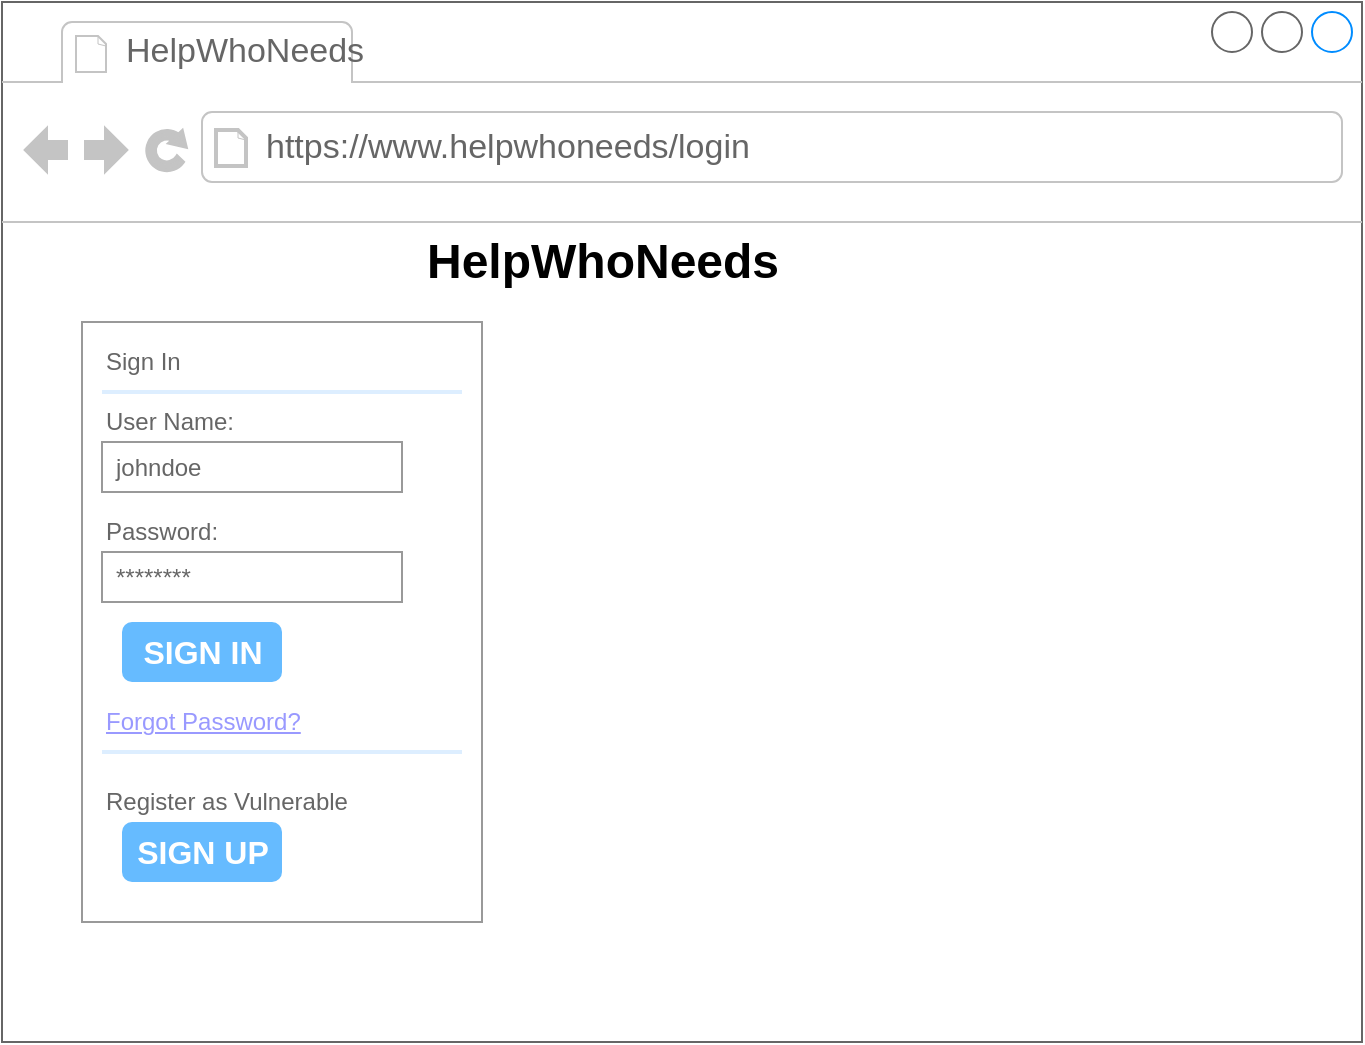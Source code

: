 <mxfile version="13.11.0" type="github"><diagram id="QATfkrZKsW3ls0RMzIdt" name="Page-1"><mxGraphModel dx="1662" dy="762" grid="1" gridSize="10" guides="1" tooltips="1" connect="1" arrows="1" fold="1" page="1" pageScale="1" pageWidth="850" pageHeight="1100" math="0" shadow="0"><root><mxCell id="0"/><mxCell id="1" parent="0"/><mxCell id="75DFTN5eGFIfiftZsG4f-1" value="" style="strokeWidth=1;shadow=0;dashed=0;align=center;html=1;shape=mxgraph.mockup.containers.browserWindow;rSize=0;strokeColor=#666666;strokeColor2=#008cff;strokeColor3=#c4c4c4;mainText=,;recursiveResize=0;" parent="1" vertex="1"><mxGeometry x="80" y="40" width="680" height="520" as="geometry"/></mxCell><mxCell id="75DFTN5eGFIfiftZsG4f-2" value="HelpWhoNeeds" style="strokeWidth=1;shadow=0;dashed=0;align=center;html=1;shape=mxgraph.mockup.containers.anchor;fontSize=17;fontColor=#666666;align=left;" parent="75DFTN5eGFIfiftZsG4f-1" vertex="1"><mxGeometry x="60" y="12" width="110" height="26" as="geometry"/></mxCell><mxCell id="75DFTN5eGFIfiftZsG4f-3" value="https://www.helpwhoneeds/login" style="strokeWidth=1;shadow=0;dashed=0;align=center;html=1;shape=mxgraph.mockup.containers.anchor;rSize=0;fontSize=17;fontColor=#666666;align=left;" parent="75DFTN5eGFIfiftZsG4f-1" vertex="1"><mxGeometry x="130" y="60" width="250" height="26" as="geometry"/></mxCell><mxCell id="75DFTN5eGFIfiftZsG4f-4" value="HelpWhoNeeds" style="text;strokeColor=none;fillColor=none;html=1;fontSize=24;fontStyle=1;verticalAlign=middle;align=center;" parent="75DFTN5eGFIfiftZsG4f-1" vertex="1"><mxGeometry x="250" y="110" width="100" height="40" as="geometry"/></mxCell><mxCell id="lGTsXJ05tlUlY9ds136i-1" value="" style="strokeWidth=1;shadow=0;dashed=0;align=center;html=1;shape=mxgraph.mockup.forms.rrect;rSize=0;strokeColor=#999999;fillColor=#ffffff;" vertex="1" parent="75DFTN5eGFIfiftZsG4f-1"><mxGeometry x="40" y="160" width="200" height="300" as="geometry"/></mxCell><mxCell id="lGTsXJ05tlUlY9ds136i-2" value="Sign In" style="strokeWidth=1;shadow=0;dashed=0;align=center;html=1;shape=mxgraph.mockup.forms.anchor;fontSize=12;fontColor=#666666;align=left;resizeWidth=1;spacingLeft=0;" vertex="1" parent="lGTsXJ05tlUlY9ds136i-1"><mxGeometry width="100" height="20" relative="1" as="geometry"><mxPoint x="10" y="10" as="offset"/></mxGeometry></mxCell><mxCell id="lGTsXJ05tlUlY9ds136i-3" value="" style="shape=line;strokeColor=#ddeeff;strokeWidth=2;html=1;resizeWidth=1;" vertex="1" parent="lGTsXJ05tlUlY9ds136i-1"><mxGeometry width="180" height="10" relative="1" as="geometry"><mxPoint x="10" y="30" as="offset"/></mxGeometry></mxCell><mxCell id="lGTsXJ05tlUlY9ds136i-4" value="User Name:" style="strokeWidth=1;shadow=0;dashed=0;align=center;html=1;shape=mxgraph.mockup.forms.anchor;fontSize=12;fontColor=#666666;align=left;resizeWidth=1;spacingLeft=0;" vertex="1" parent="lGTsXJ05tlUlY9ds136i-1"><mxGeometry width="100" height="20" relative="1" as="geometry"><mxPoint x="10" y="40" as="offset"/></mxGeometry></mxCell><mxCell id="lGTsXJ05tlUlY9ds136i-5" value="johndoe" style="strokeWidth=1;shadow=0;dashed=0;align=center;html=1;shape=mxgraph.mockup.forms.rrect;rSize=0;strokeColor=#999999;fontColor=#666666;align=left;spacingLeft=5;resizeWidth=1;" vertex="1" parent="lGTsXJ05tlUlY9ds136i-1"><mxGeometry width="150" height="25" relative="1" as="geometry"><mxPoint x="10" y="60" as="offset"/></mxGeometry></mxCell><mxCell id="lGTsXJ05tlUlY9ds136i-6" value="Password:" style="strokeWidth=1;shadow=0;dashed=0;align=center;html=1;shape=mxgraph.mockup.forms.anchor;fontSize=12;fontColor=#666666;align=left;resizeWidth=1;spacingLeft=0;" vertex="1" parent="lGTsXJ05tlUlY9ds136i-1"><mxGeometry width="100" height="20" relative="1" as="geometry"><mxPoint x="10" y="95" as="offset"/></mxGeometry></mxCell><mxCell id="lGTsXJ05tlUlY9ds136i-7" value="********" style="strokeWidth=1;shadow=0;dashed=0;align=center;html=1;shape=mxgraph.mockup.forms.rrect;rSize=0;strokeColor=#999999;fontColor=#666666;align=left;spacingLeft=5;resizeWidth=1;" vertex="1" parent="lGTsXJ05tlUlY9ds136i-1"><mxGeometry width="150" height="25" relative="1" as="geometry"><mxPoint x="10" y="115" as="offset"/></mxGeometry></mxCell><mxCell id="lGTsXJ05tlUlY9ds136i-8" value="SIGN IN" style="strokeWidth=1;shadow=0;dashed=0;align=center;html=1;shape=mxgraph.mockup.forms.rrect;rSize=5;strokeColor=none;fontColor=#ffffff;fillColor=#66bbff;fontSize=16;fontStyle=1;" vertex="1" parent="lGTsXJ05tlUlY9ds136i-1"><mxGeometry y="1" width="80" height="30" relative="1" as="geometry"><mxPoint x="20" y="-150" as="offset"/></mxGeometry></mxCell><mxCell id="lGTsXJ05tlUlY9ds136i-9" value="Forgot Password?" style="strokeWidth=1;shadow=0;dashed=0;align=center;html=1;shape=mxgraph.mockup.forms.anchor;fontSize=12;fontColor=#9999ff;align=left;spacingLeft=0;fontStyle=4;resizeWidth=1;" vertex="1" parent="lGTsXJ05tlUlY9ds136i-1"><mxGeometry y="1" width="150" height="20" relative="1" as="geometry"><mxPoint x="10" y="-110" as="offset"/></mxGeometry></mxCell><mxCell id="lGTsXJ05tlUlY9ds136i-10" value="" style="shape=line;strokeColor=#ddeeff;strokeWidth=2;html=1;resizeWidth=1;" vertex="1" parent="lGTsXJ05tlUlY9ds136i-1"><mxGeometry y="1" width="180" height="10" relative="1" as="geometry"><mxPoint x="10" y="-90" as="offset"/></mxGeometry></mxCell><mxCell id="lGTsXJ05tlUlY9ds136i-11" value="Register as Vulnerable" style="strokeWidth=1;shadow=0;dashed=0;align=center;html=1;shape=mxgraph.mockup.forms.anchor;fontSize=12;fontColor=#666666;align=left;spacingLeft=0;resizeWidth=1;" vertex="1" parent="lGTsXJ05tlUlY9ds136i-1"><mxGeometry y="1" width="150" height="20" relative="1" as="geometry"><mxPoint x="10" y="-70" as="offset"/></mxGeometry></mxCell><mxCell id="lGTsXJ05tlUlY9ds136i-12" value="SIGN UP" style="strokeWidth=1;shadow=0;dashed=0;align=center;html=1;shape=mxgraph.mockup.forms.rrect;rSize=5;strokeColor=none;fontColor=#ffffff;fillColor=#66bbff;fontSize=16;fontStyle=1;" vertex="1" parent="lGTsXJ05tlUlY9ds136i-1"><mxGeometry y="1" width="80" height="30" relative="1" as="geometry"><mxPoint x="20" y="-50" as="offset"/></mxGeometry></mxCell></root></mxGraphModel></diagram></mxfile>